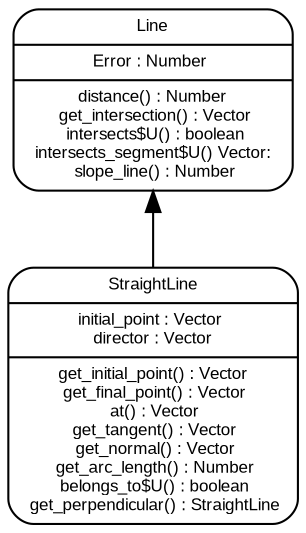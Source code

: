 digraph G {
        fontname = "Arial"
        fontsize = 8

        node [
                fontname = "Arial"
                fontsize = 8
                shape = "record"
                style= "rounded"
        ]

        edge [
                fontname = "Arial"
                fontsize = 8
                dir = "back"
                arrowhead = "empty"
        ]

        Line [
                label = "{Line| Error : Number \n \
                              |\
                                distance() : Number\n \
                                get_intersection() : Vector\n \
                                intersects$U() : boolean\n \
                                intersects_segment$U() Vector: \n \
                                slope_line() : Number\n \
                        }"
        ]

        StraightLine [
        		label = "{StraightLine| initial_point : Vector \n \
                                        director : Vector \n \
                                        |\
                                        get_initial_point() : Vector\n \
                                        get_final_point() :  Vector\n \
                                        at() :  Vector\n \
                                        get_tangent() : Vector\n \
                                        get_normal() :  Vector\n \
                                        get_arc_length() : Number\n \
                                        belongs_to$U() : boolean\n \
                                        get_perpendicular() : StraightLine\n \
                        }"
        ]

        Line -> StraightLine 
}